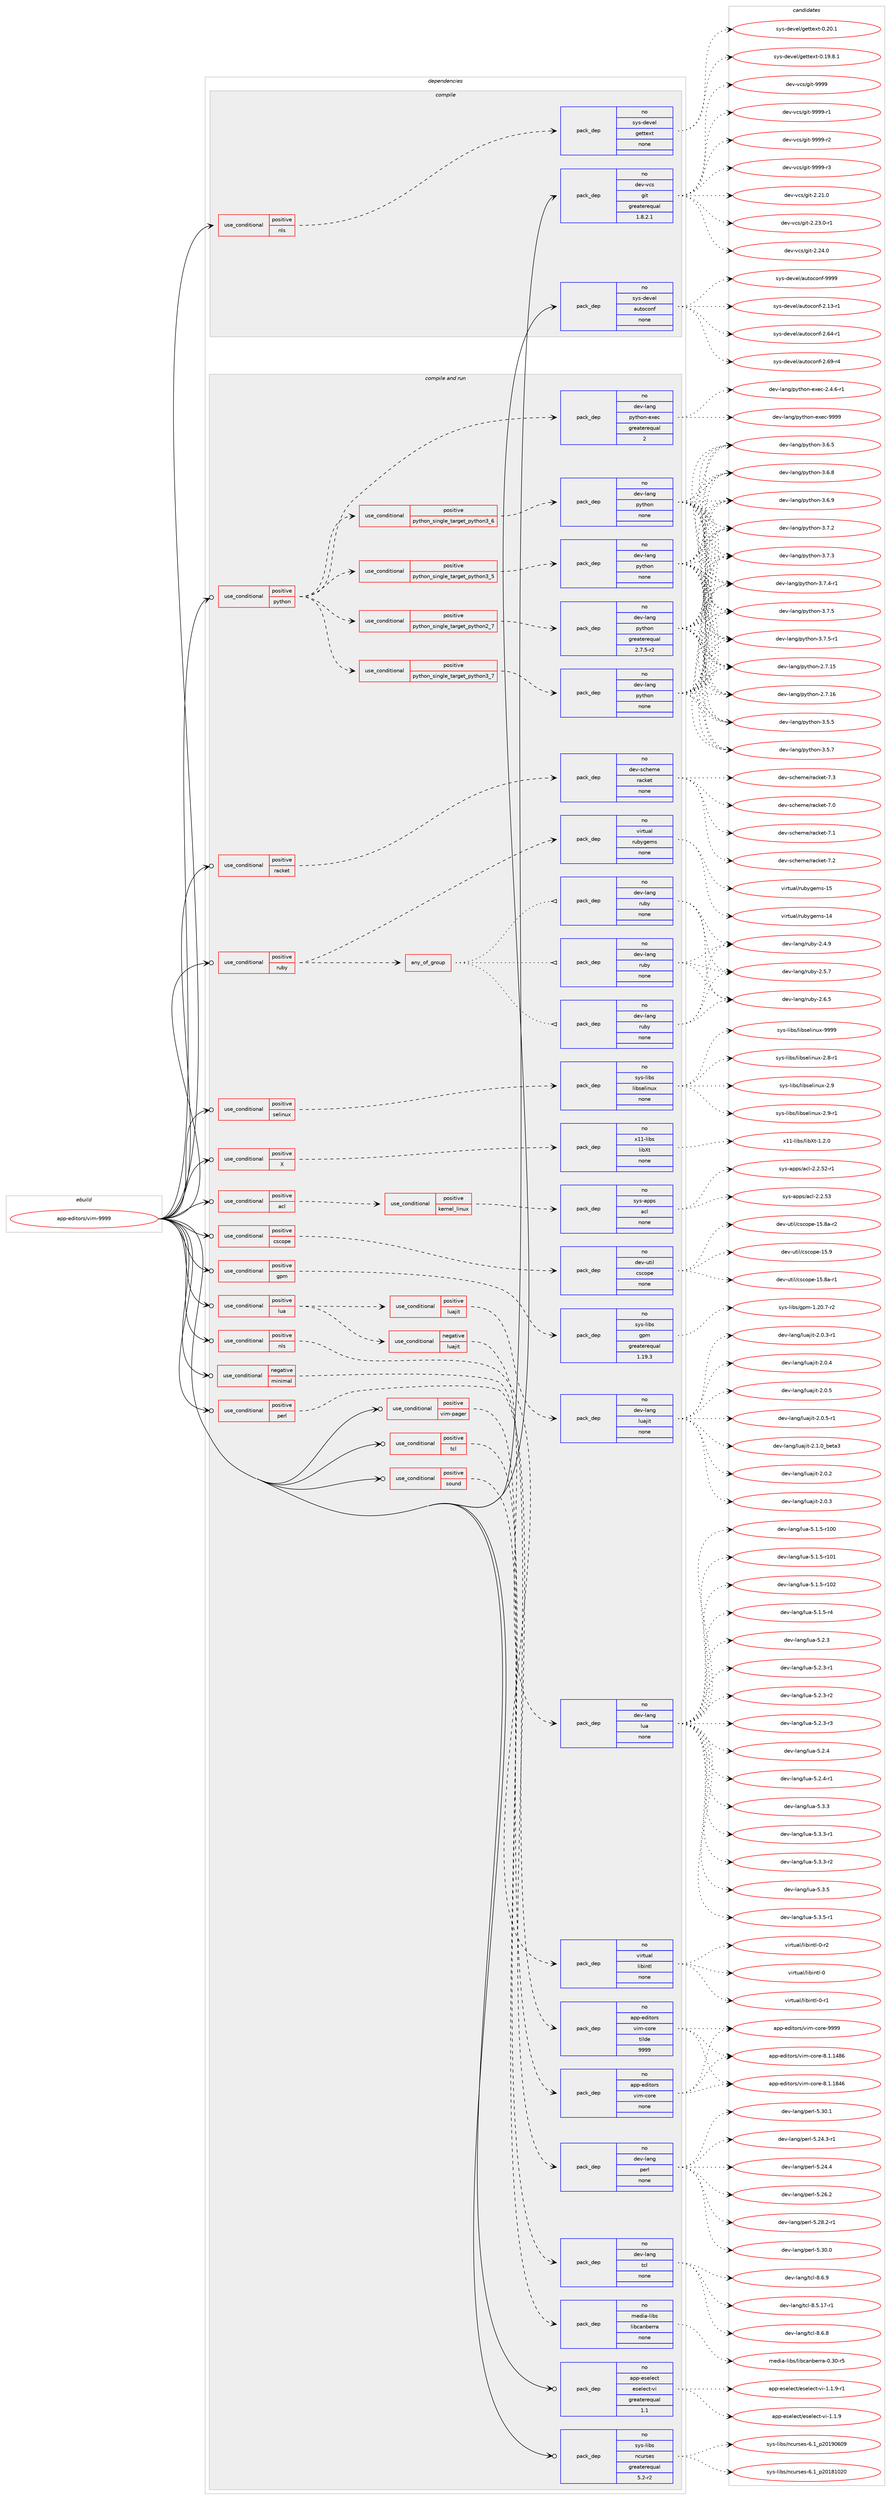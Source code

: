 digraph prolog {

# *************
# Graph options
# *************

newrank=true;
concentrate=true;
compound=true;
graph [rankdir=LR,fontname=Helvetica,fontsize=10,ranksep=1.5];#, ranksep=2.5, nodesep=0.2];
edge  [arrowhead=vee];
node  [fontname=Helvetica,fontsize=10];

# **********
# The ebuild
# **********

subgraph cluster_leftcol {
color=gray;
rank=same;
label=<<i>ebuild</i>>;
id [label="app-editors/vim-9999", color=red, width=4, href="../app-editors/vim-9999.svg"];
}

# ****************
# The dependencies
# ****************

subgraph cluster_midcol {
color=gray;
label=<<i>dependencies</i>>;
subgraph cluster_compile {
fillcolor="#eeeeee";
style=filled;
label=<<i>compile</i>>;
subgraph cond114893 {
dependency482206 [label=<<TABLE BORDER="0" CELLBORDER="1" CELLSPACING="0" CELLPADDING="4"><TR><TD ROWSPAN="3" CELLPADDING="10">use_conditional</TD></TR><TR><TD>positive</TD></TR><TR><TD>nls</TD></TR></TABLE>>, shape=none, color=red];
subgraph pack358531 {
dependency482207 [label=<<TABLE BORDER="0" CELLBORDER="1" CELLSPACING="0" CELLPADDING="4" WIDTH="220"><TR><TD ROWSPAN="6" CELLPADDING="30">pack_dep</TD></TR><TR><TD WIDTH="110">no</TD></TR><TR><TD>sys-devel</TD></TR><TR><TD>gettext</TD></TR><TR><TD>none</TD></TR><TR><TD></TD></TR></TABLE>>, shape=none, color=blue];
}
dependency482206:e -> dependency482207:w [weight=20,style="dashed",arrowhead="vee"];
}
id:e -> dependency482206:w [weight=20,style="solid",arrowhead="vee"];
subgraph pack358532 {
dependency482208 [label=<<TABLE BORDER="0" CELLBORDER="1" CELLSPACING="0" CELLPADDING="4" WIDTH="220"><TR><TD ROWSPAN="6" CELLPADDING="30">pack_dep</TD></TR><TR><TD WIDTH="110">no</TD></TR><TR><TD>dev-vcs</TD></TR><TR><TD>git</TD></TR><TR><TD>greaterequal</TD></TR><TR><TD>1.8.2.1</TD></TR></TABLE>>, shape=none, color=blue];
}
id:e -> dependency482208:w [weight=20,style="solid",arrowhead="vee"];
subgraph pack358533 {
dependency482209 [label=<<TABLE BORDER="0" CELLBORDER="1" CELLSPACING="0" CELLPADDING="4" WIDTH="220"><TR><TD ROWSPAN="6" CELLPADDING="30">pack_dep</TD></TR><TR><TD WIDTH="110">no</TD></TR><TR><TD>sys-devel</TD></TR><TR><TD>autoconf</TD></TR><TR><TD>none</TD></TR><TR><TD></TD></TR></TABLE>>, shape=none, color=blue];
}
id:e -> dependency482209:w [weight=20,style="solid",arrowhead="vee"];
}
subgraph cluster_compileandrun {
fillcolor="#eeeeee";
style=filled;
label=<<i>compile and run</i>>;
subgraph cond114894 {
dependency482210 [label=<<TABLE BORDER="0" CELLBORDER="1" CELLSPACING="0" CELLPADDING="4"><TR><TD ROWSPAN="3" CELLPADDING="10">use_conditional</TD></TR><TR><TD>negative</TD></TR><TR><TD>minimal</TD></TR></TABLE>>, shape=none, color=red];
subgraph pack358534 {
dependency482211 [label=<<TABLE BORDER="0" CELLBORDER="1" CELLSPACING="0" CELLPADDING="4" WIDTH="220"><TR><TD ROWSPAN="6" CELLPADDING="30">pack_dep</TD></TR><TR><TD WIDTH="110">no</TD></TR><TR><TD>app-editors</TD></TR><TR><TD>vim-core</TD></TR><TR><TD>tilde</TD></TR><TR><TD>9999</TD></TR></TABLE>>, shape=none, color=blue];
}
dependency482210:e -> dependency482211:w [weight=20,style="dashed",arrowhead="vee"];
}
id:e -> dependency482210:w [weight=20,style="solid",arrowhead="odotvee"];
subgraph cond114895 {
dependency482212 [label=<<TABLE BORDER="0" CELLBORDER="1" CELLSPACING="0" CELLPADDING="4"><TR><TD ROWSPAN="3" CELLPADDING="10">use_conditional</TD></TR><TR><TD>positive</TD></TR><TR><TD>X</TD></TR></TABLE>>, shape=none, color=red];
subgraph pack358535 {
dependency482213 [label=<<TABLE BORDER="0" CELLBORDER="1" CELLSPACING="0" CELLPADDING="4" WIDTH="220"><TR><TD ROWSPAN="6" CELLPADDING="30">pack_dep</TD></TR><TR><TD WIDTH="110">no</TD></TR><TR><TD>x11-libs</TD></TR><TR><TD>libXt</TD></TR><TR><TD>none</TD></TR><TR><TD></TD></TR></TABLE>>, shape=none, color=blue];
}
dependency482212:e -> dependency482213:w [weight=20,style="dashed",arrowhead="vee"];
}
id:e -> dependency482212:w [weight=20,style="solid",arrowhead="odotvee"];
subgraph cond114896 {
dependency482214 [label=<<TABLE BORDER="0" CELLBORDER="1" CELLSPACING="0" CELLPADDING="4"><TR><TD ROWSPAN="3" CELLPADDING="10">use_conditional</TD></TR><TR><TD>positive</TD></TR><TR><TD>acl</TD></TR></TABLE>>, shape=none, color=red];
subgraph cond114897 {
dependency482215 [label=<<TABLE BORDER="0" CELLBORDER="1" CELLSPACING="0" CELLPADDING="4"><TR><TD ROWSPAN="3" CELLPADDING="10">use_conditional</TD></TR><TR><TD>positive</TD></TR><TR><TD>kernel_linux</TD></TR></TABLE>>, shape=none, color=red];
subgraph pack358536 {
dependency482216 [label=<<TABLE BORDER="0" CELLBORDER="1" CELLSPACING="0" CELLPADDING="4" WIDTH="220"><TR><TD ROWSPAN="6" CELLPADDING="30">pack_dep</TD></TR><TR><TD WIDTH="110">no</TD></TR><TR><TD>sys-apps</TD></TR><TR><TD>acl</TD></TR><TR><TD>none</TD></TR><TR><TD></TD></TR></TABLE>>, shape=none, color=blue];
}
dependency482215:e -> dependency482216:w [weight=20,style="dashed",arrowhead="vee"];
}
dependency482214:e -> dependency482215:w [weight=20,style="dashed",arrowhead="vee"];
}
id:e -> dependency482214:w [weight=20,style="solid",arrowhead="odotvee"];
subgraph cond114898 {
dependency482217 [label=<<TABLE BORDER="0" CELLBORDER="1" CELLSPACING="0" CELLPADDING="4"><TR><TD ROWSPAN="3" CELLPADDING="10">use_conditional</TD></TR><TR><TD>positive</TD></TR><TR><TD>cscope</TD></TR></TABLE>>, shape=none, color=red];
subgraph pack358537 {
dependency482218 [label=<<TABLE BORDER="0" CELLBORDER="1" CELLSPACING="0" CELLPADDING="4" WIDTH="220"><TR><TD ROWSPAN="6" CELLPADDING="30">pack_dep</TD></TR><TR><TD WIDTH="110">no</TD></TR><TR><TD>dev-util</TD></TR><TR><TD>cscope</TD></TR><TR><TD>none</TD></TR><TR><TD></TD></TR></TABLE>>, shape=none, color=blue];
}
dependency482217:e -> dependency482218:w [weight=20,style="dashed",arrowhead="vee"];
}
id:e -> dependency482217:w [weight=20,style="solid",arrowhead="odotvee"];
subgraph cond114899 {
dependency482219 [label=<<TABLE BORDER="0" CELLBORDER="1" CELLSPACING="0" CELLPADDING="4"><TR><TD ROWSPAN="3" CELLPADDING="10">use_conditional</TD></TR><TR><TD>positive</TD></TR><TR><TD>gpm</TD></TR></TABLE>>, shape=none, color=red];
subgraph pack358538 {
dependency482220 [label=<<TABLE BORDER="0" CELLBORDER="1" CELLSPACING="0" CELLPADDING="4" WIDTH="220"><TR><TD ROWSPAN="6" CELLPADDING="30">pack_dep</TD></TR><TR><TD WIDTH="110">no</TD></TR><TR><TD>sys-libs</TD></TR><TR><TD>gpm</TD></TR><TR><TD>greaterequal</TD></TR><TR><TD>1.19.3</TD></TR></TABLE>>, shape=none, color=blue];
}
dependency482219:e -> dependency482220:w [weight=20,style="dashed",arrowhead="vee"];
}
id:e -> dependency482219:w [weight=20,style="solid",arrowhead="odotvee"];
subgraph cond114900 {
dependency482221 [label=<<TABLE BORDER="0" CELLBORDER="1" CELLSPACING="0" CELLPADDING="4"><TR><TD ROWSPAN="3" CELLPADDING="10">use_conditional</TD></TR><TR><TD>positive</TD></TR><TR><TD>lua</TD></TR></TABLE>>, shape=none, color=red];
subgraph cond114901 {
dependency482222 [label=<<TABLE BORDER="0" CELLBORDER="1" CELLSPACING="0" CELLPADDING="4"><TR><TD ROWSPAN="3" CELLPADDING="10">use_conditional</TD></TR><TR><TD>positive</TD></TR><TR><TD>luajit</TD></TR></TABLE>>, shape=none, color=red];
subgraph pack358539 {
dependency482223 [label=<<TABLE BORDER="0" CELLBORDER="1" CELLSPACING="0" CELLPADDING="4" WIDTH="220"><TR><TD ROWSPAN="6" CELLPADDING="30">pack_dep</TD></TR><TR><TD WIDTH="110">no</TD></TR><TR><TD>dev-lang</TD></TR><TR><TD>luajit</TD></TR><TR><TD>none</TD></TR><TR><TD></TD></TR></TABLE>>, shape=none, color=blue];
}
dependency482222:e -> dependency482223:w [weight=20,style="dashed",arrowhead="vee"];
}
dependency482221:e -> dependency482222:w [weight=20,style="dashed",arrowhead="vee"];
subgraph cond114902 {
dependency482224 [label=<<TABLE BORDER="0" CELLBORDER="1" CELLSPACING="0" CELLPADDING="4"><TR><TD ROWSPAN="3" CELLPADDING="10">use_conditional</TD></TR><TR><TD>negative</TD></TR><TR><TD>luajit</TD></TR></TABLE>>, shape=none, color=red];
subgraph pack358540 {
dependency482225 [label=<<TABLE BORDER="0" CELLBORDER="1" CELLSPACING="0" CELLPADDING="4" WIDTH="220"><TR><TD ROWSPAN="6" CELLPADDING="30">pack_dep</TD></TR><TR><TD WIDTH="110">no</TD></TR><TR><TD>dev-lang</TD></TR><TR><TD>lua</TD></TR><TR><TD>none</TD></TR><TR><TD></TD></TR></TABLE>>, shape=none, color=blue];
}
dependency482224:e -> dependency482225:w [weight=20,style="dashed",arrowhead="vee"];
}
dependency482221:e -> dependency482224:w [weight=20,style="dashed",arrowhead="vee"];
}
id:e -> dependency482221:w [weight=20,style="solid",arrowhead="odotvee"];
subgraph cond114903 {
dependency482226 [label=<<TABLE BORDER="0" CELLBORDER="1" CELLSPACING="0" CELLPADDING="4"><TR><TD ROWSPAN="3" CELLPADDING="10">use_conditional</TD></TR><TR><TD>positive</TD></TR><TR><TD>nls</TD></TR></TABLE>>, shape=none, color=red];
subgraph pack358541 {
dependency482227 [label=<<TABLE BORDER="0" CELLBORDER="1" CELLSPACING="0" CELLPADDING="4" WIDTH="220"><TR><TD ROWSPAN="6" CELLPADDING="30">pack_dep</TD></TR><TR><TD WIDTH="110">no</TD></TR><TR><TD>virtual</TD></TR><TR><TD>libintl</TD></TR><TR><TD>none</TD></TR><TR><TD></TD></TR></TABLE>>, shape=none, color=blue];
}
dependency482226:e -> dependency482227:w [weight=20,style="dashed",arrowhead="vee"];
}
id:e -> dependency482226:w [weight=20,style="solid",arrowhead="odotvee"];
subgraph cond114904 {
dependency482228 [label=<<TABLE BORDER="0" CELLBORDER="1" CELLSPACING="0" CELLPADDING="4"><TR><TD ROWSPAN="3" CELLPADDING="10">use_conditional</TD></TR><TR><TD>positive</TD></TR><TR><TD>perl</TD></TR></TABLE>>, shape=none, color=red];
subgraph pack358542 {
dependency482229 [label=<<TABLE BORDER="0" CELLBORDER="1" CELLSPACING="0" CELLPADDING="4" WIDTH="220"><TR><TD ROWSPAN="6" CELLPADDING="30">pack_dep</TD></TR><TR><TD WIDTH="110">no</TD></TR><TR><TD>dev-lang</TD></TR><TR><TD>perl</TD></TR><TR><TD>none</TD></TR><TR><TD></TD></TR></TABLE>>, shape=none, color=blue];
}
dependency482228:e -> dependency482229:w [weight=20,style="dashed",arrowhead="vee"];
}
id:e -> dependency482228:w [weight=20,style="solid",arrowhead="odotvee"];
subgraph cond114905 {
dependency482230 [label=<<TABLE BORDER="0" CELLBORDER="1" CELLSPACING="0" CELLPADDING="4"><TR><TD ROWSPAN="3" CELLPADDING="10">use_conditional</TD></TR><TR><TD>positive</TD></TR><TR><TD>python</TD></TR></TABLE>>, shape=none, color=red];
subgraph cond114906 {
dependency482231 [label=<<TABLE BORDER="0" CELLBORDER="1" CELLSPACING="0" CELLPADDING="4"><TR><TD ROWSPAN="3" CELLPADDING="10">use_conditional</TD></TR><TR><TD>positive</TD></TR><TR><TD>python_single_target_python2_7</TD></TR></TABLE>>, shape=none, color=red];
subgraph pack358543 {
dependency482232 [label=<<TABLE BORDER="0" CELLBORDER="1" CELLSPACING="0" CELLPADDING="4" WIDTH="220"><TR><TD ROWSPAN="6" CELLPADDING="30">pack_dep</TD></TR><TR><TD WIDTH="110">no</TD></TR><TR><TD>dev-lang</TD></TR><TR><TD>python</TD></TR><TR><TD>greaterequal</TD></TR><TR><TD>2.7.5-r2</TD></TR></TABLE>>, shape=none, color=blue];
}
dependency482231:e -> dependency482232:w [weight=20,style="dashed",arrowhead="vee"];
}
dependency482230:e -> dependency482231:w [weight=20,style="dashed",arrowhead="vee"];
subgraph cond114907 {
dependency482233 [label=<<TABLE BORDER="0" CELLBORDER="1" CELLSPACING="0" CELLPADDING="4"><TR><TD ROWSPAN="3" CELLPADDING="10">use_conditional</TD></TR><TR><TD>positive</TD></TR><TR><TD>python_single_target_python3_5</TD></TR></TABLE>>, shape=none, color=red];
subgraph pack358544 {
dependency482234 [label=<<TABLE BORDER="0" CELLBORDER="1" CELLSPACING="0" CELLPADDING="4" WIDTH="220"><TR><TD ROWSPAN="6" CELLPADDING="30">pack_dep</TD></TR><TR><TD WIDTH="110">no</TD></TR><TR><TD>dev-lang</TD></TR><TR><TD>python</TD></TR><TR><TD>none</TD></TR><TR><TD></TD></TR></TABLE>>, shape=none, color=blue];
}
dependency482233:e -> dependency482234:w [weight=20,style="dashed",arrowhead="vee"];
}
dependency482230:e -> dependency482233:w [weight=20,style="dashed",arrowhead="vee"];
subgraph cond114908 {
dependency482235 [label=<<TABLE BORDER="0" CELLBORDER="1" CELLSPACING="0" CELLPADDING="4"><TR><TD ROWSPAN="3" CELLPADDING="10">use_conditional</TD></TR><TR><TD>positive</TD></TR><TR><TD>python_single_target_python3_6</TD></TR></TABLE>>, shape=none, color=red];
subgraph pack358545 {
dependency482236 [label=<<TABLE BORDER="0" CELLBORDER="1" CELLSPACING="0" CELLPADDING="4" WIDTH="220"><TR><TD ROWSPAN="6" CELLPADDING="30">pack_dep</TD></TR><TR><TD WIDTH="110">no</TD></TR><TR><TD>dev-lang</TD></TR><TR><TD>python</TD></TR><TR><TD>none</TD></TR><TR><TD></TD></TR></TABLE>>, shape=none, color=blue];
}
dependency482235:e -> dependency482236:w [weight=20,style="dashed",arrowhead="vee"];
}
dependency482230:e -> dependency482235:w [weight=20,style="dashed",arrowhead="vee"];
subgraph cond114909 {
dependency482237 [label=<<TABLE BORDER="0" CELLBORDER="1" CELLSPACING="0" CELLPADDING="4"><TR><TD ROWSPAN="3" CELLPADDING="10">use_conditional</TD></TR><TR><TD>positive</TD></TR><TR><TD>python_single_target_python3_7</TD></TR></TABLE>>, shape=none, color=red];
subgraph pack358546 {
dependency482238 [label=<<TABLE BORDER="0" CELLBORDER="1" CELLSPACING="0" CELLPADDING="4" WIDTH="220"><TR><TD ROWSPAN="6" CELLPADDING="30">pack_dep</TD></TR><TR><TD WIDTH="110">no</TD></TR><TR><TD>dev-lang</TD></TR><TR><TD>python</TD></TR><TR><TD>none</TD></TR><TR><TD></TD></TR></TABLE>>, shape=none, color=blue];
}
dependency482237:e -> dependency482238:w [weight=20,style="dashed",arrowhead="vee"];
}
dependency482230:e -> dependency482237:w [weight=20,style="dashed",arrowhead="vee"];
subgraph pack358547 {
dependency482239 [label=<<TABLE BORDER="0" CELLBORDER="1" CELLSPACING="0" CELLPADDING="4" WIDTH="220"><TR><TD ROWSPAN="6" CELLPADDING="30">pack_dep</TD></TR><TR><TD WIDTH="110">no</TD></TR><TR><TD>dev-lang</TD></TR><TR><TD>python-exec</TD></TR><TR><TD>greaterequal</TD></TR><TR><TD>2</TD></TR></TABLE>>, shape=none, color=blue];
}
dependency482230:e -> dependency482239:w [weight=20,style="dashed",arrowhead="vee"];
}
id:e -> dependency482230:w [weight=20,style="solid",arrowhead="odotvee"];
subgraph cond114910 {
dependency482240 [label=<<TABLE BORDER="0" CELLBORDER="1" CELLSPACING="0" CELLPADDING="4"><TR><TD ROWSPAN="3" CELLPADDING="10">use_conditional</TD></TR><TR><TD>positive</TD></TR><TR><TD>racket</TD></TR></TABLE>>, shape=none, color=red];
subgraph pack358548 {
dependency482241 [label=<<TABLE BORDER="0" CELLBORDER="1" CELLSPACING="0" CELLPADDING="4" WIDTH="220"><TR><TD ROWSPAN="6" CELLPADDING="30">pack_dep</TD></TR><TR><TD WIDTH="110">no</TD></TR><TR><TD>dev-scheme</TD></TR><TR><TD>racket</TD></TR><TR><TD>none</TD></TR><TR><TD></TD></TR></TABLE>>, shape=none, color=blue];
}
dependency482240:e -> dependency482241:w [weight=20,style="dashed",arrowhead="vee"];
}
id:e -> dependency482240:w [weight=20,style="solid",arrowhead="odotvee"];
subgraph cond114911 {
dependency482242 [label=<<TABLE BORDER="0" CELLBORDER="1" CELLSPACING="0" CELLPADDING="4"><TR><TD ROWSPAN="3" CELLPADDING="10">use_conditional</TD></TR><TR><TD>positive</TD></TR><TR><TD>ruby</TD></TR></TABLE>>, shape=none, color=red];
subgraph any8476 {
dependency482243 [label=<<TABLE BORDER="0" CELLBORDER="1" CELLSPACING="0" CELLPADDING="4"><TR><TD CELLPADDING="10">any_of_group</TD></TR></TABLE>>, shape=none, color=red];subgraph pack358549 {
dependency482244 [label=<<TABLE BORDER="0" CELLBORDER="1" CELLSPACING="0" CELLPADDING="4" WIDTH="220"><TR><TD ROWSPAN="6" CELLPADDING="30">pack_dep</TD></TR><TR><TD WIDTH="110">no</TD></TR><TR><TD>dev-lang</TD></TR><TR><TD>ruby</TD></TR><TR><TD>none</TD></TR><TR><TD></TD></TR></TABLE>>, shape=none, color=blue];
}
dependency482243:e -> dependency482244:w [weight=20,style="dotted",arrowhead="oinv"];
subgraph pack358550 {
dependency482245 [label=<<TABLE BORDER="0" CELLBORDER="1" CELLSPACING="0" CELLPADDING="4" WIDTH="220"><TR><TD ROWSPAN="6" CELLPADDING="30">pack_dep</TD></TR><TR><TD WIDTH="110">no</TD></TR><TR><TD>dev-lang</TD></TR><TR><TD>ruby</TD></TR><TR><TD>none</TD></TR><TR><TD></TD></TR></TABLE>>, shape=none, color=blue];
}
dependency482243:e -> dependency482245:w [weight=20,style="dotted",arrowhead="oinv"];
subgraph pack358551 {
dependency482246 [label=<<TABLE BORDER="0" CELLBORDER="1" CELLSPACING="0" CELLPADDING="4" WIDTH="220"><TR><TD ROWSPAN="6" CELLPADDING="30">pack_dep</TD></TR><TR><TD WIDTH="110">no</TD></TR><TR><TD>dev-lang</TD></TR><TR><TD>ruby</TD></TR><TR><TD>none</TD></TR><TR><TD></TD></TR></TABLE>>, shape=none, color=blue];
}
dependency482243:e -> dependency482246:w [weight=20,style="dotted",arrowhead="oinv"];
}
dependency482242:e -> dependency482243:w [weight=20,style="dashed",arrowhead="vee"];
subgraph pack358552 {
dependency482247 [label=<<TABLE BORDER="0" CELLBORDER="1" CELLSPACING="0" CELLPADDING="4" WIDTH="220"><TR><TD ROWSPAN="6" CELLPADDING="30">pack_dep</TD></TR><TR><TD WIDTH="110">no</TD></TR><TR><TD>virtual</TD></TR><TR><TD>rubygems</TD></TR><TR><TD>none</TD></TR><TR><TD></TD></TR></TABLE>>, shape=none, color=blue];
}
dependency482242:e -> dependency482247:w [weight=20,style="dashed",arrowhead="vee"];
}
id:e -> dependency482242:w [weight=20,style="solid",arrowhead="odotvee"];
subgraph cond114912 {
dependency482248 [label=<<TABLE BORDER="0" CELLBORDER="1" CELLSPACING="0" CELLPADDING="4"><TR><TD ROWSPAN="3" CELLPADDING="10">use_conditional</TD></TR><TR><TD>positive</TD></TR><TR><TD>selinux</TD></TR></TABLE>>, shape=none, color=red];
subgraph pack358553 {
dependency482249 [label=<<TABLE BORDER="0" CELLBORDER="1" CELLSPACING="0" CELLPADDING="4" WIDTH="220"><TR><TD ROWSPAN="6" CELLPADDING="30">pack_dep</TD></TR><TR><TD WIDTH="110">no</TD></TR><TR><TD>sys-libs</TD></TR><TR><TD>libselinux</TD></TR><TR><TD>none</TD></TR><TR><TD></TD></TR></TABLE>>, shape=none, color=blue];
}
dependency482248:e -> dependency482249:w [weight=20,style="dashed",arrowhead="vee"];
}
id:e -> dependency482248:w [weight=20,style="solid",arrowhead="odotvee"];
subgraph cond114913 {
dependency482250 [label=<<TABLE BORDER="0" CELLBORDER="1" CELLSPACING="0" CELLPADDING="4"><TR><TD ROWSPAN="3" CELLPADDING="10">use_conditional</TD></TR><TR><TD>positive</TD></TR><TR><TD>sound</TD></TR></TABLE>>, shape=none, color=red];
subgraph pack358554 {
dependency482251 [label=<<TABLE BORDER="0" CELLBORDER="1" CELLSPACING="0" CELLPADDING="4" WIDTH="220"><TR><TD ROWSPAN="6" CELLPADDING="30">pack_dep</TD></TR><TR><TD WIDTH="110">no</TD></TR><TR><TD>media-libs</TD></TR><TR><TD>libcanberra</TD></TR><TR><TD>none</TD></TR><TR><TD></TD></TR></TABLE>>, shape=none, color=blue];
}
dependency482250:e -> dependency482251:w [weight=20,style="dashed",arrowhead="vee"];
}
id:e -> dependency482250:w [weight=20,style="solid",arrowhead="odotvee"];
subgraph cond114914 {
dependency482252 [label=<<TABLE BORDER="0" CELLBORDER="1" CELLSPACING="0" CELLPADDING="4"><TR><TD ROWSPAN="3" CELLPADDING="10">use_conditional</TD></TR><TR><TD>positive</TD></TR><TR><TD>tcl</TD></TR></TABLE>>, shape=none, color=red];
subgraph pack358555 {
dependency482253 [label=<<TABLE BORDER="0" CELLBORDER="1" CELLSPACING="0" CELLPADDING="4" WIDTH="220"><TR><TD ROWSPAN="6" CELLPADDING="30">pack_dep</TD></TR><TR><TD WIDTH="110">no</TD></TR><TR><TD>dev-lang</TD></TR><TR><TD>tcl</TD></TR><TR><TD>none</TD></TR><TR><TD></TD></TR></TABLE>>, shape=none, color=blue];
}
dependency482252:e -> dependency482253:w [weight=20,style="dashed",arrowhead="vee"];
}
id:e -> dependency482252:w [weight=20,style="solid",arrowhead="odotvee"];
subgraph cond114915 {
dependency482254 [label=<<TABLE BORDER="0" CELLBORDER="1" CELLSPACING="0" CELLPADDING="4"><TR><TD ROWSPAN="3" CELLPADDING="10">use_conditional</TD></TR><TR><TD>positive</TD></TR><TR><TD>vim-pager</TD></TR></TABLE>>, shape=none, color=red];
subgraph pack358556 {
dependency482255 [label=<<TABLE BORDER="0" CELLBORDER="1" CELLSPACING="0" CELLPADDING="4" WIDTH="220"><TR><TD ROWSPAN="6" CELLPADDING="30">pack_dep</TD></TR><TR><TD WIDTH="110">no</TD></TR><TR><TD>app-editors</TD></TR><TR><TD>vim-core</TD></TR><TR><TD>none</TD></TR><TR><TD></TD></TR></TABLE>>, shape=none, color=blue];
}
dependency482254:e -> dependency482255:w [weight=20,style="dashed",arrowhead="vee"];
}
id:e -> dependency482254:w [weight=20,style="solid",arrowhead="odotvee"];
subgraph pack358557 {
dependency482256 [label=<<TABLE BORDER="0" CELLBORDER="1" CELLSPACING="0" CELLPADDING="4" WIDTH="220"><TR><TD ROWSPAN="6" CELLPADDING="30">pack_dep</TD></TR><TR><TD WIDTH="110">no</TD></TR><TR><TD>app-eselect</TD></TR><TR><TD>eselect-vi</TD></TR><TR><TD>greaterequal</TD></TR><TR><TD>1.1</TD></TR></TABLE>>, shape=none, color=blue];
}
id:e -> dependency482256:w [weight=20,style="solid",arrowhead="odotvee"];
subgraph pack358558 {
dependency482257 [label=<<TABLE BORDER="0" CELLBORDER="1" CELLSPACING="0" CELLPADDING="4" WIDTH="220"><TR><TD ROWSPAN="6" CELLPADDING="30">pack_dep</TD></TR><TR><TD WIDTH="110">no</TD></TR><TR><TD>sys-libs</TD></TR><TR><TD>ncurses</TD></TR><TR><TD>greaterequal</TD></TR><TR><TD>5.2-r2</TD></TR></TABLE>>, shape=none, color=blue];
}
id:e -> dependency482257:w [weight=20,style="solid",arrowhead="odotvee"];
}
subgraph cluster_run {
fillcolor="#eeeeee";
style=filled;
label=<<i>run</i>>;
}
}

# **************
# The candidates
# **************

subgraph cluster_choices {
rank=same;
color=gray;
label=<<i>candidates</i>>;

subgraph choice358531 {
color=black;
nodesep=1;
choice1151211154510010111810110847103101116116101120116454846495746564649 [label="sys-devel/gettext-0.19.8.1", color=red, width=4,href="../sys-devel/gettext-0.19.8.1.svg"];
choice115121115451001011181011084710310111611610112011645484650484649 [label="sys-devel/gettext-0.20.1", color=red, width=4,href="../sys-devel/gettext-0.20.1.svg"];
dependency482207:e -> choice1151211154510010111810110847103101116116101120116454846495746564649:w [style=dotted,weight="100"];
dependency482207:e -> choice115121115451001011181011084710310111611610112011645484650484649:w [style=dotted,weight="100"];
}
subgraph choice358532 {
color=black;
nodesep=1;
choice10010111845118991154710310511645504650494648 [label="dev-vcs/git-2.21.0", color=red, width=4,href="../dev-vcs/git-2.21.0.svg"];
choice100101118451189911547103105116455046505146484511449 [label="dev-vcs/git-2.23.0-r1", color=red, width=4,href="../dev-vcs/git-2.23.0-r1.svg"];
choice10010111845118991154710310511645504650524648 [label="dev-vcs/git-2.24.0", color=red, width=4,href="../dev-vcs/git-2.24.0.svg"];
choice1001011184511899115471031051164557575757 [label="dev-vcs/git-9999", color=red, width=4,href="../dev-vcs/git-9999.svg"];
choice10010111845118991154710310511645575757574511449 [label="dev-vcs/git-9999-r1", color=red, width=4,href="../dev-vcs/git-9999-r1.svg"];
choice10010111845118991154710310511645575757574511450 [label="dev-vcs/git-9999-r2", color=red, width=4,href="../dev-vcs/git-9999-r2.svg"];
choice10010111845118991154710310511645575757574511451 [label="dev-vcs/git-9999-r3", color=red, width=4,href="../dev-vcs/git-9999-r3.svg"];
dependency482208:e -> choice10010111845118991154710310511645504650494648:w [style=dotted,weight="100"];
dependency482208:e -> choice100101118451189911547103105116455046505146484511449:w [style=dotted,weight="100"];
dependency482208:e -> choice10010111845118991154710310511645504650524648:w [style=dotted,weight="100"];
dependency482208:e -> choice1001011184511899115471031051164557575757:w [style=dotted,weight="100"];
dependency482208:e -> choice10010111845118991154710310511645575757574511449:w [style=dotted,weight="100"];
dependency482208:e -> choice10010111845118991154710310511645575757574511450:w [style=dotted,weight="100"];
dependency482208:e -> choice10010111845118991154710310511645575757574511451:w [style=dotted,weight="100"];
}
subgraph choice358533 {
color=black;
nodesep=1;
choice1151211154510010111810110847971171161119911111010245504649514511449 [label="sys-devel/autoconf-2.13-r1", color=red, width=4,href="../sys-devel/autoconf-2.13-r1.svg"];
choice1151211154510010111810110847971171161119911111010245504654524511449 [label="sys-devel/autoconf-2.64-r1", color=red, width=4,href="../sys-devel/autoconf-2.64-r1.svg"];
choice1151211154510010111810110847971171161119911111010245504654574511452 [label="sys-devel/autoconf-2.69-r4", color=red, width=4,href="../sys-devel/autoconf-2.69-r4.svg"];
choice115121115451001011181011084797117116111991111101024557575757 [label="sys-devel/autoconf-9999", color=red, width=4,href="../sys-devel/autoconf-9999.svg"];
dependency482209:e -> choice1151211154510010111810110847971171161119911111010245504649514511449:w [style=dotted,weight="100"];
dependency482209:e -> choice1151211154510010111810110847971171161119911111010245504654524511449:w [style=dotted,weight="100"];
dependency482209:e -> choice1151211154510010111810110847971171161119911111010245504654574511452:w [style=dotted,weight="100"];
dependency482209:e -> choice115121115451001011181011084797117116111991111101024557575757:w [style=dotted,weight="100"];
}
subgraph choice358534 {
color=black;
nodesep=1;
choice9711211245101100105116111114115471181051094599111114101455646494649525654 [label="app-editors/vim-core-8.1.1486", color=red, width=4,href="../app-editors/vim-core-8.1.1486.svg"];
choice9711211245101100105116111114115471181051094599111114101455646494649565254 [label="app-editors/vim-core-8.1.1846", color=red, width=4,href="../app-editors/vim-core-8.1.1846.svg"];
choice97112112451011001051161111141154711810510945991111141014557575757 [label="app-editors/vim-core-9999", color=red, width=4,href="../app-editors/vim-core-9999.svg"];
dependency482211:e -> choice9711211245101100105116111114115471181051094599111114101455646494649525654:w [style=dotted,weight="100"];
dependency482211:e -> choice9711211245101100105116111114115471181051094599111114101455646494649565254:w [style=dotted,weight="100"];
dependency482211:e -> choice97112112451011001051161111141154711810510945991111141014557575757:w [style=dotted,weight="100"];
}
subgraph choice358535 {
color=black;
nodesep=1;
choice12049494510810598115471081059888116454946504648 [label="x11-libs/libXt-1.2.0", color=red, width=4,href="../x11-libs/libXt-1.2.0.svg"];
dependency482213:e -> choice12049494510810598115471081059888116454946504648:w [style=dotted,weight="100"];
}
subgraph choice358536 {
color=black;
nodesep=1;
choice1151211154597112112115479799108455046504653504511449 [label="sys-apps/acl-2.2.52-r1", color=red, width=4,href="../sys-apps/acl-2.2.52-r1.svg"];
choice115121115459711211211547979910845504650465351 [label="sys-apps/acl-2.2.53", color=red, width=4,href="../sys-apps/acl-2.2.53.svg"];
dependency482216:e -> choice1151211154597112112115479799108455046504653504511449:w [style=dotted,weight="100"];
dependency482216:e -> choice115121115459711211211547979910845504650465351:w [style=dotted,weight="100"];
}
subgraph choice358537 {
color=black;
nodesep=1;
choice100101118451171161051084799115991111121014549534656974511449 [label="dev-util/cscope-15.8a-r1", color=red, width=4,href="../dev-util/cscope-15.8a-r1.svg"];
choice100101118451171161051084799115991111121014549534656974511450 [label="dev-util/cscope-15.8a-r2", color=red, width=4,href="../dev-util/cscope-15.8a-r2.svg"];
choice100101118451171161051084799115991111121014549534657 [label="dev-util/cscope-15.9", color=red, width=4,href="../dev-util/cscope-15.9.svg"];
dependency482218:e -> choice100101118451171161051084799115991111121014549534656974511449:w [style=dotted,weight="100"];
dependency482218:e -> choice100101118451171161051084799115991111121014549534656974511450:w [style=dotted,weight="100"];
dependency482218:e -> choice100101118451171161051084799115991111121014549534657:w [style=dotted,weight="100"];
}
subgraph choice358538 {
color=black;
nodesep=1;
choice115121115451081059811547103112109454946504846554511450 [label="sys-libs/gpm-1.20.7-r2", color=red, width=4,href="../sys-libs/gpm-1.20.7-r2.svg"];
dependency482220:e -> choice115121115451081059811547103112109454946504846554511450:w [style=dotted,weight="100"];
}
subgraph choice358539 {
color=black;
nodesep=1;
choice10010111845108971101034710811797106105116455046484650 [label="dev-lang/luajit-2.0.2", color=red, width=4,href="../dev-lang/luajit-2.0.2.svg"];
choice10010111845108971101034710811797106105116455046484651 [label="dev-lang/luajit-2.0.3", color=red, width=4,href="../dev-lang/luajit-2.0.3.svg"];
choice100101118451089711010347108117971061051164550464846514511449 [label="dev-lang/luajit-2.0.3-r1", color=red, width=4,href="../dev-lang/luajit-2.0.3-r1.svg"];
choice10010111845108971101034710811797106105116455046484652 [label="dev-lang/luajit-2.0.4", color=red, width=4,href="../dev-lang/luajit-2.0.4.svg"];
choice10010111845108971101034710811797106105116455046484653 [label="dev-lang/luajit-2.0.5", color=red, width=4,href="../dev-lang/luajit-2.0.5.svg"];
choice100101118451089711010347108117971061051164550464846534511449 [label="dev-lang/luajit-2.0.5-r1", color=red, width=4,href="../dev-lang/luajit-2.0.5-r1.svg"];
choice1001011184510897110103471081179710610511645504649464895981011169751 [label="dev-lang/luajit-2.1.0_beta3", color=red, width=4,href="../dev-lang/luajit-2.1.0_beta3.svg"];
dependency482223:e -> choice10010111845108971101034710811797106105116455046484650:w [style=dotted,weight="100"];
dependency482223:e -> choice10010111845108971101034710811797106105116455046484651:w [style=dotted,weight="100"];
dependency482223:e -> choice100101118451089711010347108117971061051164550464846514511449:w [style=dotted,weight="100"];
dependency482223:e -> choice10010111845108971101034710811797106105116455046484652:w [style=dotted,weight="100"];
dependency482223:e -> choice10010111845108971101034710811797106105116455046484653:w [style=dotted,weight="100"];
dependency482223:e -> choice100101118451089711010347108117971061051164550464846534511449:w [style=dotted,weight="100"];
dependency482223:e -> choice1001011184510897110103471081179710610511645504649464895981011169751:w [style=dotted,weight="100"];
}
subgraph choice358540 {
color=black;
nodesep=1;
choice1001011184510897110103471081179745534649465345114494848 [label="dev-lang/lua-5.1.5-r100", color=red, width=4,href="../dev-lang/lua-5.1.5-r100.svg"];
choice1001011184510897110103471081179745534649465345114494849 [label="dev-lang/lua-5.1.5-r101", color=red, width=4,href="../dev-lang/lua-5.1.5-r101.svg"];
choice1001011184510897110103471081179745534649465345114494850 [label="dev-lang/lua-5.1.5-r102", color=red, width=4,href="../dev-lang/lua-5.1.5-r102.svg"];
choice100101118451089711010347108117974553464946534511452 [label="dev-lang/lua-5.1.5-r4", color=red, width=4,href="../dev-lang/lua-5.1.5-r4.svg"];
choice10010111845108971101034710811797455346504651 [label="dev-lang/lua-5.2.3", color=red, width=4,href="../dev-lang/lua-5.2.3.svg"];
choice100101118451089711010347108117974553465046514511449 [label="dev-lang/lua-5.2.3-r1", color=red, width=4,href="../dev-lang/lua-5.2.3-r1.svg"];
choice100101118451089711010347108117974553465046514511450 [label="dev-lang/lua-5.2.3-r2", color=red, width=4,href="../dev-lang/lua-5.2.3-r2.svg"];
choice100101118451089711010347108117974553465046514511451 [label="dev-lang/lua-5.2.3-r3", color=red, width=4,href="../dev-lang/lua-5.2.3-r3.svg"];
choice10010111845108971101034710811797455346504652 [label="dev-lang/lua-5.2.4", color=red, width=4,href="../dev-lang/lua-5.2.4.svg"];
choice100101118451089711010347108117974553465046524511449 [label="dev-lang/lua-5.2.4-r1", color=red, width=4,href="../dev-lang/lua-5.2.4-r1.svg"];
choice10010111845108971101034710811797455346514651 [label="dev-lang/lua-5.3.3", color=red, width=4,href="../dev-lang/lua-5.3.3.svg"];
choice100101118451089711010347108117974553465146514511449 [label="dev-lang/lua-5.3.3-r1", color=red, width=4,href="../dev-lang/lua-5.3.3-r1.svg"];
choice100101118451089711010347108117974553465146514511450 [label="dev-lang/lua-5.3.3-r2", color=red, width=4,href="../dev-lang/lua-5.3.3-r2.svg"];
choice10010111845108971101034710811797455346514653 [label="dev-lang/lua-5.3.5", color=red, width=4,href="../dev-lang/lua-5.3.5.svg"];
choice100101118451089711010347108117974553465146534511449 [label="dev-lang/lua-5.3.5-r1", color=red, width=4,href="../dev-lang/lua-5.3.5-r1.svg"];
dependency482225:e -> choice1001011184510897110103471081179745534649465345114494848:w [style=dotted,weight="100"];
dependency482225:e -> choice1001011184510897110103471081179745534649465345114494849:w [style=dotted,weight="100"];
dependency482225:e -> choice1001011184510897110103471081179745534649465345114494850:w [style=dotted,weight="100"];
dependency482225:e -> choice100101118451089711010347108117974553464946534511452:w [style=dotted,weight="100"];
dependency482225:e -> choice10010111845108971101034710811797455346504651:w [style=dotted,weight="100"];
dependency482225:e -> choice100101118451089711010347108117974553465046514511449:w [style=dotted,weight="100"];
dependency482225:e -> choice100101118451089711010347108117974553465046514511450:w [style=dotted,weight="100"];
dependency482225:e -> choice100101118451089711010347108117974553465046514511451:w [style=dotted,weight="100"];
dependency482225:e -> choice10010111845108971101034710811797455346504652:w [style=dotted,weight="100"];
dependency482225:e -> choice100101118451089711010347108117974553465046524511449:w [style=dotted,weight="100"];
dependency482225:e -> choice10010111845108971101034710811797455346514651:w [style=dotted,weight="100"];
dependency482225:e -> choice100101118451089711010347108117974553465146514511449:w [style=dotted,weight="100"];
dependency482225:e -> choice100101118451089711010347108117974553465146514511450:w [style=dotted,weight="100"];
dependency482225:e -> choice10010111845108971101034710811797455346514653:w [style=dotted,weight="100"];
dependency482225:e -> choice100101118451089711010347108117974553465146534511449:w [style=dotted,weight="100"];
}
subgraph choice358541 {
color=black;
nodesep=1;
choice1181051141161179710847108105981051101161084548 [label="virtual/libintl-0", color=red, width=4,href="../virtual/libintl-0.svg"];
choice11810511411611797108471081059810511011610845484511449 [label="virtual/libintl-0-r1", color=red, width=4,href="../virtual/libintl-0-r1.svg"];
choice11810511411611797108471081059810511011610845484511450 [label="virtual/libintl-0-r2", color=red, width=4,href="../virtual/libintl-0-r2.svg"];
dependency482227:e -> choice1181051141161179710847108105981051101161084548:w [style=dotted,weight="100"];
dependency482227:e -> choice11810511411611797108471081059810511011610845484511449:w [style=dotted,weight="100"];
dependency482227:e -> choice11810511411611797108471081059810511011610845484511450:w [style=dotted,weight="100"];
}
subgraph choice358542 {
color=black;
nodesep=1;
choice100101118451089711010347112101114108455346505246514511449 [label="dev-lang/perl-5.24.3-r1", color=red, width=4,href="../dev-lang/perl-5.24.3-r1.svg"];
choice10010111845108971101034711210111410845534650524652 [label="dev-lang/perl-5.24.4", color=red, width=4,href="../dev-lang/perl-5.24.4.svg"];
choice10010111845108971101034711210111410845534650544650 [label="dev-lang/perl-5.26.2", color=red, width=4,href="../dev-lang/perl-5.26.2.svg"];
choice100101118451089711010347112101114108455346505646504511449 [label="dev-lang/perl-5.28.2-r1", color=red, width=4,href="../dev-lang/perl-5.28.2-r1.svg"];
choice10010111845108971101034711210111410845534651484648 [label="dev-lang/perl-5.30.0", color=red, width=4,href="../dev-lang/perl-5.30.0.svg"];
choice10010111845108971101034711210111410845534651484649 [label="dev-lang/perl-5.30.1", color=red, width=4,href="../dev-lang/perl-5.30.1.svg"];
dependency482229:e -> choice100101118451089711010347112101114108455346505246514511449:w [style=dotted,weight="100"];
dependency482229:e -> choice10010111845108971101034711210111410845534650524652:w [style=dotted,weight="100"];
dependency482229:e -> choice10010111845108971101034711210111410845534650544650:w [style=dotted,weight="100"];
dependency482229:e -> choice100101118451089711010347112101114108455346505646504511449:w [style=dotted,weight="100"];
dependency482229:e -> choice10010111845108971101034711210111410845534651484648:w [style=dotted,weight="100"];
dependency482229:e -> choice10010111845108971101034711210111410845534651484649:w [style=dotted,weight="100"];
}
subgraph choice358543 {
color=black;
nodesep=1;
choice10010111845108971101034711212111610411111045504655464953 [label="dev-lang/python-2.7.15", color=red, width=4,href="../dev-lang/python-2.7.15.svg"];
choice10010111845108971101034711212111610411111045504655464954 [label="dev-lang/python-2.7.16", color=red, width=4,href="../dev-lang/python-2.7.16.svg"];
choice100101118451089711010347112121116104111110455146534653 [label="dev-lang/python-3.5.5", color=red, width=4,href="../dev-lang/python-3.5.5.svg"];
choice100101118451089711010347112121116104111110455146534655 [label="dev-lang/python-3.5.7", color=red, width=4,href="../dev-lang/python-3.5.7.svg"];
choice100101118451089711010347112121116104111110455146544653 [label="dev-lang/python-3.6.5", color=red, width=4,href="../dev-lang/python-3.6.5.svg"];
choice100101118451089711010347112121116104111110455146544656 [label="dev-lang/python-3.6.8", color=red, width=4,href="../dev-lang/python-3.6.8.svg"];
choice100101118451089711010347112121116104111110455146544657 [label="dev-lang/python-3.6.9", color=red, width=4,href="../dev-lang/python-3.6.9.svg"];
choice100101118451089711010347112121116104111110455146554650 [label="dev-lang/python-3.7.2", color=red, width=4,href="../dev-lang/python-3.7.2.svg"];
choice100101118451089711010347112121116104111110455146554651 [label="dev-lang/python-3.7.3", color=red, width=4,href="../dev-lang/python-3.7.3.svg"];
choice1001011184510897110103471121211161041111104551465546524511449 [label="dev-lang/python-3.7.4-r1", color=red, width=4,href="../dev-lang/python-3.7.4-r1.svg"];
choice100101118451089711010347112121116104111110455146554653 [label="dev-lang/python-3.7.5", color=red, width=4,href="../dev-lang/python-3.7.5.svg"];
choice1001011184510897110103471121211161041111104551465546534511449 [label="dev-lang/python-3.7.5-r1", color=red, width=4,href="../dev-lang/python-3.7.5-r1.svg"];
dependency482232:e -> choice10010111845108971101034711212111610411111045504655464953:w [style=dotted,weight="100"];
dependency482232:e -> choice10010111845108971101034711212111610411111045504655464954:w [style=dotted,weight="100"];
dependency482232:e -> choice100101118451089711010347112121116104111110455146534653:w [style=dotted,weight="100"];
dependency482232:e -> choice100101118451089711010347112121116104111110455146534655:w [style=dotted,weight="100"];
dependency482232:e -> choice100101118451089711010347112121116104111110455146544653:w [style=dotted,weight="100"];
dependency482232:e -> choice100101118451089711010347112121116104111110455146544656:w [style=dotted,weight="100"];
dependency482232:e -> choice100101118451089711010347112121116104111110455146544657:w [style=dotted,weight="100"];
dependency482232:e -> choice100101118451089711010347112121116104111110455146554650:w [style=dotted,weight="100"];
dependency482232:e -> choice100101118451089711010347112121116104111110455146554651:w [style=dotted,weight="100"];
dependency482232:e -> choice1001011184510897110103471121211161041111104551465546524511449:w [style=dotted,weight="100"];
dependency482232:e -> choice100101118451089711010347112121116104111110455146554653:w [style=dotted,weight="100"];
dependency482232:e -> choice1001011184510897110103471121211161041111104551465546534511449:w [style=dotted,weight="100"];
}
subgraph choice358544 {
color=black;
nodesep=1;
choice10010111845108971101034711212111610411111045504655464953 [label="dev-lang/python-2.7.15", color=red, width=4,href="../dev-lang/python-2.7.15.svg"];
choice10010111845108971101034711212111610411111045504655464954 [label="dev-lang/python-2.7.16", color=red, width=4,href="../dev-lang/python-2.7.16.svg"];
choice100101118451089711010347112121116104111110455146534653 [label="dev-lang/python-3.5.5", color=red, width=4,href="../dev-lang/python-3.5.5.svg"];
choice100101118451089711010347112121116104111110455146534655 [label="dev-lang/python-3.5.7", color=red, width=4,href="../dev-lang/python-3.5.7.svg"];
choice100101118451089711010347112121116104111110455146544653 [label="dev-lang/python-3.6.5", color=red, width=4,href="../dev-lang/python-3.6.5.svg"];
choice100101118451089711010347112121116104111110455146544656 [label="dev-lang/python-3.6.8", color=red, width=4,href="../dev-lang/python-3.6.8.svg"];
choice100101118451089711010347112121116104111110455146544657 [label="dev-lang/python-3.6.9", color=red, width=4,href="../dev-lang/python-3.6.9.svg"];
choice100101118451089711010347112121116104111110455146554650 [label="dev-lang/python-3.7.2", color=red, width=4,href="../dev-lang/python-3.7.2.svg"];
choice100101118451089711010347112121116104111110455146554651 [label="dev-lang/python-3.7.3", color=red, width=4,href="../dev-lang/python-3.7.3.svg"];
choice1001011184510897110103471121211161041111104551465546524511449 [label="dev-lang/python-3.7.4-r1", color=red, width=4,href="../dev-lang/python-3.7.4-r1.svg"];
choice100101118451089711010347112121116104111110455146554653 [label="dev-lang/python-3.7.5", color=red, width=4,href="../dev-lang/python-3.7.5.svg"];
choice1001011184510897110103471121211161041111104551465546534511449 [label="dev-lang/python-3.7.5-r1", color=red, width=4,href="../dev-lang/python-3.7.5-r1.svg"];
dependency482234:e -> choice10010111845108971101034711212111610411111045504655464953:w [style=dotted,weight="100"];
dependency482234:e -> choice10010111845108971101034711212111610411111045504655464954:w [style=dotted,weight="100"];
dependency482234:e -> choice100101118451089711010347112121116104111110455146534653:w [style=dotted,weight="100"];
dependency482234:e -> choice100101118451089711010347112121116104111110455146534655:w [style=dotted,weight="100"];
dependency482234:e -> choice100101118451089711010347112121116104111110455146544653:w [style=dotted,weight="100"];
dependency482234:e -> choice100101118451089711010347112121116104111110455146544656:w [style=dotted,weight="100"];
dependency482234:e -> choice100101118451089711010347112121116104111110455146544657:w [style=dotted,weight="100"];
dependency482234:e -> choice100101118451089711010347112121116104111110455146554650:w [style=dotted,weight="100"];
dependency482234:e -> choice100101118451089711010347112121116104111110455146554651:w [style=dotted,weight="100"];
dependency482234:e -> choice1001011184510897110103471121211161041111104551465546524511449:w [style=dotted,weight="100"];
dependency482234:e -> choice100101118451089711010347112121116104111110455146554653:w [style=dotted,weight="100"];
dependency482234:e -> choice1001011184510897110103471121211161041111104551465546534511449:w [style=dotted,weight="100"];
}
subgraph choice358545 {
color=black;
nodesep=1;
choice10010111845108971101034711212111610411111045504655464953 [label="dev-lang/python-2.7.15", color=red, width=4,href="../dev-lang/python-2.7.15.svg"];
choice10010111845108971101034711212111610411111045504655464954 [label="dev-lang/python-2.7.16", color=red, width=4,href="../dev-lang/python-2.7.16.svg"];
choice100101118451089711010347112121116104111110455146534653 [label="dev-lang/python-3.5.5", color=red, width=4,href="../dev-lang/python-3.5.5.svg"];
choice100101118451089711010347112121116104111110455146534655 [label="dev-lang/python-3.5.7", color=red, width=4,href="../dev-lang/python-3.5.7.svg"];
choice100101118451089711010347112121116104111110455146544653 [label="dev-lang/python-3.6.5", color=red, width=4,href="../dev-lang/python-3.6.5.svg"];
choice100101118451089711010347112121116104111110455146544656 [label="dev-lang/python-3.6.8", color=red, width=4,href="../dev-lang/python-3.6.8.svg"];
choice100101118451089711010347112121116104111110455146544657 [label="dev-lang/python-3.6.9", color=red, width=4,href="../dev-lang/python-3.6.9.svg"];
choice100101118451089711010347112121116104111110455146554650 [label="dev-lang/python-3.7.2", color=red, width=4,href="../dev-lang/python-3.7.2.svg"];
choice100101118451089711010347112121116104111110455146554651 [label="dev-lang/python-3.7.3", color=red, width=4,href="../dev-lang/python-3.7.3.svg"];
choice1001011184510897110103471121211161041111104551465546524511449 [label="dev-lang/python-3.7.4-r1", color=red, width=4,href="../dev-lang/python-3.7.4-r1.svg"];
choice100101118451089711010347112121116104111110455146554653 [label="dev-lang/python-3.7.5", color=red, width=4,href="../dev-lang/python-3.7.5.svg"];
choice1001011184510897110103471121211161041111104551465546534511449 [label="dev-lang/python-3.7.5-r1", color=red, width=4,href="../dev-lang/python-3.7.5-r1.svg"];
dependency482236:e -> choice10010111845108971101034711212111610411111045504655464953:w [style=dotted,weight="100"];
dependency482236:e -> choice10010111845108971101034711212111610411111045504655464954:w [style=dotted,weight="100"];
dependency482236:e -> choice100101118451089711010347112121116104111110455146534653:w [style=dotted,weight="100"];
dependency482236:e -> choice100101118451089711010347112121116104111110455146534655:w [style=dotted,weight="100"];
dependency482236:e -> choice100101118451089711010347112121116104111110455146544653:w [style=dotted,weight="100"];
dependency482236:e -> choice100101118451089711010347112121116104111110455146544656:w [style=dotted,weight="100"];
dependency482236:e -> choice100101118451089711010347112121116104111110455146544657:w [style=dotted,weight="100"];
dependency482236:e -> choice100101118451089711010347112121116104111110455146554650:w [style=dotted,weight="100"];
dependency482236:e -> choice100101118451089711010347112121116104111110455146554651:w [style=dotted,weight="100"];
dependency482236:e -> choice1001011184510897110103471121211161041111104551465546524511449:w [style=dotted,weight="100"];
dependency482236:e -> choice100101118451089711010347112121116104111110455146554653:w [style=dotted,weight="100"];
dependency482236:e -> choice1001011184510897110103471121211161041111104551465546534511449:w [style=dotted,weight="100"];
}
subgraph choice358546 {
color=black;
nodesep=1;
choice10010111845108971101034711212111610411111045504655464953 [label="dev-lang/python-2.7.15", color=red, width=4,href="../dev-lang/python-2.7.15.svg"];
choice10010111845108971101034711212111610411111045504655464954 [label="dev-lang/python-2.7.16", color=red, width=4,href="../dev-lang/python-2.7.16.svg"];
choice100101118451089711010347112121116104111110455146534653 [label="dev-lang/python-3.5.5", color=red, width=4,href="../dev-lang/python-3.5.5.svg"];
choice100101118451089711010347112121116104111110455146534655 [label="dev-lang/python-3.5.7", color=red, width=4,href="../dev-lang/python-3.5.7.svg"];
choice100101118451089711010347112121116104111110455146544653 [label="dev-lang/python-3.6.5", color=red, width=4,href="../dev-lang/python-3.6.5.svg"];
choice100101118451089711010347112121116104111110455146544656 [label="dev-lang/python-3.6.8", color=red, width=4,href="../dev-lang/python-3.6.8.svg"];
choice100101118451089711010347112121116104111110455146544657 [label="dev-lang/python-3.6.9", color=red, width=4,href="../dev-lang/python-3.6.9.svg"];
choice100101118451089711010347112121116104111110455146554650 [label="dev-lang/python-3.7.2", color=red, width=4,href="../dev-lang/python-3.7.2.svg"];
choice100101118451089711010347112121116104111110455146554651 [label="dev-lang/python-3.7.3", color=red, width=4,href="../dev-lang/python-3.7.3.svg"];
choice1001011184510897110103471121211161041111104551465546524511449 [label="dev-lang/python-3.7.4-r1", color=red, width=4,href="../dev-lang/python-3.7.4-r1.svg"];
choice100101118451089711010347112121116104111110455146554653 [label="dev-lang/python-3.7.5", color=red, width=4,href="../dev-lang/python-3.7.5.svg"];
choice1001011184510897110103471121211161041111104551465546534511449 [label="dev-lang/python-3.7.5-r1", color=red, width=4,href="../dev-lang/python-3.7.5-r1.svg"];
dependency482238:e -> choice10010111845108971101034711212111610411111045504655464953:w [style=dotted,weight="100"];
dependency482238:e -> choice10010111845108971101034711212111610411111045504655464954:w [style=dotted,weight="100"];
dependency482238:e -> choice100101118451089711010347112121116104111110455146534653:w [style=dotted,weight="100"];
dependency482238:e -> choice100101118451089711010347112121116104111110455146534655:w [style=dotted,weight="100"];
dependency482238:e -> choice100101118451089711010347112121116104111110455146544653:w [style=dotted,weight="100"];
dependency482238:e -> choice100101118451089711010347112121116104111110455146544656:w [style=dotted,weight="100"];
dependency482238:e -> choice100101118451089711010347112121116104111110455146544657:w [style=dotted,weight="100"];
dependency482238:e -> choice100101118451089711010347112121116104111110455146554650:w [style=dotted,weight="100"];
dependency482238:e -> choice100101118451089711010347112121116104111110455146554651:w [style=dotted,weight="100"];
dependency482238:e -> choice1001011184510897110103471121211161041111104551465546524511449:w [style=dotted,weight="100"];
dependency482238:e -> choice100101118451089711010347112121116104111110455146554653:w [style=dotted,weight="100"];
dependency482238:e -> choice1001011184510897110103471121211161041111104551465546534511449:w [style=dotted,weight="100"];
}
subgraph choice358547 {
color=black;
nodesep=1;
choice10010111845108971101034711212111610411111045101120101994550465246544511449 [label="dev-lang/python-exec-2.4.6-r1", color=red, width=4,href="../dev-lang/python-exec-2.4.6-r1.svg"];
choice10010111845108971101034711212111610411111045101120101994557575757 [label="dev-lang/python-exec-9999", color=red, width=4,href="../dev-lang/python-exec-9999.svg"];
dependency482239:e -> choice10010111845108971101034711212111610411111045101120101994550465246544511449:w [style=dotted,weight="100"];
dependency482239:e -> choice10010111845108971101034711212111610411111045101120101994557575757:w [style=dotted,weight="100"];
}
subgraph choice358548 {
color=black;
nodesep=1;
choice100101118451159910410110910147114979910710111645554648 [label="dev-scheme/racket-7.0", color=red, width=4,href="../dev-scheme/racket-7.0.svg"];
choice100101118451159910410110910147114979910710111645554649 [label="dev-scheme/racket-7.1", color=red, width=4,href="../dev-scheme/racket-7.1.svg"];
choice100101118451159910410110910147114979910710111645554650 [label="dev-scheme/racket-7.2", color=red, width=4,href="../dev-scheme/racket-7.2.svg"];
choice100101118451159910410110910147114979910710111645554651 [label="dev-scheme/racket-7.3", color=red, width=4,href="../dev-scheme/racket-7.3.svg"];
dependency482241:e -> choice100101118451159910410110910147114979910710111645554648:w [style=dotted,weight="100"];
dependency482241:e -> choice100101118451159910410110910147114979910710111645554649:w [style=dotted,weight="100"];
dependency482241:e -> choice100101118451159910410110910147114979910710111645554650:w [style=dotted,weight="100"];
dependency482241:e -> choice100101118451159910410110910147114979910710111645554651:w [style=dotted,weight="100"];
}
subgraph choice358549 {
color=black;
nodesep=1;
choice10010111845108971101034711411798121455046524657 [label="dev-lang/ruby-2.4.9", color=red, width=4,href="../dev-lang/ruby-2.4.9.svg"];
choice10010111845108971101034711411798121455046534655 [label="dev-lang/ruby-2.5.7", color=red, width=4,href="../dev-lang/ruby-2.5.7.svg"];
choice10010111845108971101034711411798121455046544653 [label="dev-lang/ruby-2.6.5", color=red, width=4,href="../dev-lang/ruby-2.6.5.svg"];
dependency482244:e -> choice10010111845108971101034711411798121455046524657:w [style=dotted,weight="100"];
dependency482244:e -> choice10010111845108971101034711411798121455046534655:w [style=dotted,weight="100"];
dependency482244:e -> choice10010111845108971101034711411798121455046544653:w [style=dotted,weight="100"];
}
subgraph choice358550 {
color=black;
nodesep=1;
choice10010111845108971101034711411798121455046524657 [label="dev-lang/ruby-2.4.9", color=red, width=4,href="../dev-lang/ruby-2.4.9.svg"];
choice10010111845108971101034711411798121455046534655 [label="dev-lang/ruby-2.5.7", color=red, width=4,href="../dev-lang/ruby-2.5.7.svg"];
choice10010111845108971101034711411798121455046544653 [label="dev-lang/ruby-2.6.5", color=red, width=4,href="../dev-lang/ruby-2.6.5.svg"];
dependency482245:e -> choice10010111845108971101034711411798121455046524657:w [style=dotted,weight="100"];
dependency482245:e -> choice10010111845108971101034711411798121455046534655:w [style=dotted,weight="100"];
dependency482245:e -> choice10010111845108971101034711411798121455046544653:w [style=dotted,weight="100"];
}
subgraph choice358551 {
color=black;
nodesep=1;
choice10010111845108971101034711411798121455046524657 [label="dev-lang/ruby-2.4.9", color=red, width=4,href="../dev-lang/ruby-2.4.9.svg"];
choice10010111845108971101034711411798121455046534655 [label="dev-lang/ruby-2.5.7", color=red, width=4,href="../dev-lang/ruby-2.5.7.svg"];
choice10010111845108971101034711411798121455046544653 [label="dev-lang/ruby-2.6.5", color=red, width=4,href="../dev-lang/ruby-2.6.5.svg"];
dependency482246:e -> choice10010111845108971101034711411798121455046524657:w [style=dotted,weight="100"];
dependency482246:e -> choice10010111845108971101034711411798121455046534655:w [style=dotted,weight="100"];
dependency482246:e -> choice10010111845108971101034711411798121455046544653:w [style=dotted,weight="100"];
}
subgraph choice358552 {
color=black;
nodesep=1;
choice118105114116117971084711411798121103101109115454952 [label="virtual/rubygems-14", color=red, width=4,href="../virtual/rubygems-14.svg"];
choice118105114116117971084711411798121103101109115454953 [label="virtual/rubygems-15", color=red, width=4,href="../virtual/rubygems-15.svg"];
dependency482247:e -> choice118105114116117971084711411798121103101109115454952:w [style=dotted,weight="100"];
dependency482247:e -> choice118105114116117971084711411798121103101109115454953:w [style=dotted,weight="100"];
}
subgraph choice358553 {
color=black;
nodesep=1;
choice11512111545108105981154710810598115101108105110117120455046564511449 [label="sys-libs/libselinux-2.8-r1", color=red, width=4,href="../sys-libs/libselinux-2.8-r1.svg"];
choice1151211154510810598115471081059811510110810511011712045504657 [label="sys-libs/libselinux-2.9", color=red, width=4,href="../sys-libs/libselinux-2.9.svg"];
choice11512111545108105981154710810598115101108105110117120455046574511449 [label="sys-libs/libselinux-2.9-r1", color=red, width=4,href="../sys-libs/libselinux-2.9-r1.svg"];
choice115121115451081059811547108105981151011081051101171204557575757 [label="sys-libs/libselinux-9999", color=red, width=4,href="../sys-libs/libselinux-9999.svg"];
dependency482249:e -> choice11512111545108105981154710810598115101108105110117120455046564511449:w [style=dotted,weight="100"];
dependency482249:e -> choice1151211154510810598115471081059811510110810511011712045504657:w [style=dotted,weight="100"];
dependency482249:e -> choice11512111545108105981154710810598115101108105110117120455046574511449:w [style=dotted,weight="100"];
dependency482249:e -> choice115121115451081059811547108105981151011081051101171204557575757:w [style=dotted,weight="100"];
}
subgraph choice358554 {
color=black;
nodesep=1;
choice10910110010597451081059811547108105989997110981011141149745484651484511453 [label="media-libs/libcanberra-0.30-r5", color=red, width=4,href="../media-libs/libcanberra-0.30-r5.svg"];
dependency482251:e -> choice10910110010597451081059811547108105989997110981011141149745484651484511453:w [style=dotted,weight="100"];
}
subgraph choice358555 {
color=black;
nodesep=1;
choice10010111845108971101034711699108455646534649554511449 [label="dev-lang/tcl-8.5.17-r1", color=red, width=4,href="../dev-lang/tcl-8.5.17-r1.svg"];
choice10010111845108971101034711699108455646544656 [label="dev-lang/tcl-8.6.8", color=red, width=4,href="../dev-lang/tcl-8.6.8.svg"];
choice10010111845108971101034711699108455646544657 [label="dev-lang/tcl-8.6.9", color=red, width=4,href="../dev-lang/tcl-8.6.9.svg"];
dependency482253:e -> choice10010111845108971101034711699108455646534649554511449:w [style=dotted,weight="100"];
dependency482253:e -> choice10010111845108971101034711699108455646544656:w [style=dotted,weight="100"];
dependency482253:e -> choice10010111845108971101034711699108455646544657:w [style=dotted,weight="100"];
}
subgraph choice358556 {
color=black;
nodesep=1;
choice9711211245101100105116111114115471181051094599111114101455646494649525654 [label="app-editors/vim-core-8.1.1486", color=red, width=4,href="../app-editors/vim-core-8.1.1486.svg"];
choice9711211245101100105116111114115471181051094599111114101455646494649565254 [label="app-editors/vim-core-8.1.1846", color=red, width=4,href="../app-editors/vim-core-8.1.1846.svg"];
choice97112112451011001051161111141154711810510945991111141014557575757 [label="app-editors/vim-core-9999", color=red, width=4,href="../app-editors/vim-core-9999.svg"];
dependency482255:e -> choice9711211245101100105116111114115471181051094599111114101455646494649525654:w [style=dotted,weight="100"];
dependency482255:e -> choice9711211245101100105116111114115471181051094599111114101455646494649565254:w [style=dotted,weight="100"];
dependency482255:e -> choice97112112451011001051161111141154711810510945991111141014557575757:w [style=dotted,weight="100"];
}
subgraph choice358557 {
color=black;
nodesep=1;
choice971121124510111510110810199116471011151011081019911645118105454946494657 [label="app-eselect/eselect-vi-1.1.9", color=red, width=4,href="../app-eselect/eselect-vi-1.1.9.svg"];
choice9711211245101115101108101991164710111510110810199116451181054549464946574511449 [label="app-eselect/eselect-vi-1.1.9-r1", color=red, width=4,href="../app-eselect/eselect-vi-1.1.9-r1.svg"];
dependency482256:e -> choice971121124510111510110810199116471011151011081019911645118105454946494657:w [style=dotted,weight="100"];
dependency482256:e -> choice9711211245101115101108101991164710111510110810199116451181054549464946574511449:w [style=dotted,weight="100"];
}
subgraph choice358558 {
color=black;
nodesep=1;
choice1151211154510810598115471109911711411510111545544649951125048495649485048 [label="sys-libs/ncurses-6.1_p20181020", color=red, width=4,href="../sys-libs/ncurses-6.1_p20181020.svg"];
choice1151211154510810598115471109911711411510111545544649951125048495748544857 [label="sys-libs/ncurses-6.1_p20190609", color=red, width=4,href="../sys-libs/ncurses-6.1_p20190609.svg"];
dependency482257:e -> choice1151211154510810598115471109911711411510111545544649951125048495649485048:w [style=dotted,weight="100"];
dependency482257:e -> choice1151211154510810598115471109911711411510111545544649951125048495748544857:w [style=dotted,weight="100"];
}
}

}

